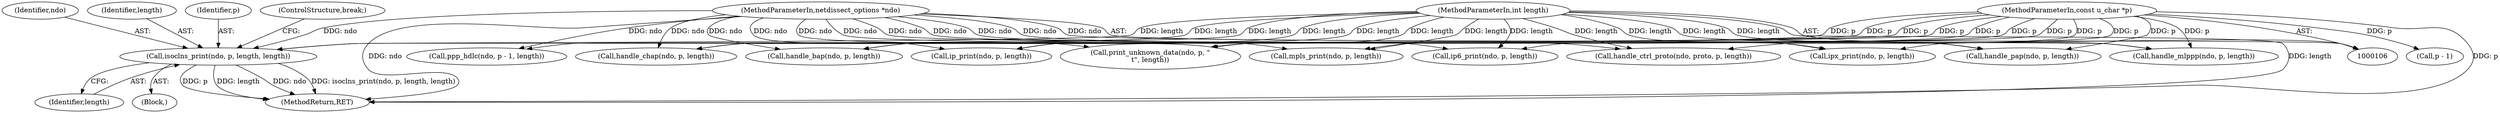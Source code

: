 digraph "1_tcpdump_1dcd10aceabbc03bf571ea32b892c522cbe923de_13@del" {
"1000189" [label="(Call,isoclns_print(ndo, p, length, length))"];
"1000107" [label="(MethodParameterIn,netdissect_options *ndo)"];
"1000109" [label="(MethodParameterIn,const u_char *p)"];
"1000110" [label="(MethodParameterIn,int length)"];
"1000197" [label="(Call,mpls_print(ndo, p, length))"];
"1000107" [label="(MethodParameterIn,netdissect_options *ndo)"];
"1000143" [label="(Call,handle_mlppp(ndo, p, length))"];
"1000136" [label="(Call,handle_ctrl_proto(ndo, proto, p, length))"];
"1000121" [label="(Call,p - 1)"];
"1000109" [label="(MethodParameterIn,const u_char *p)"];
"1000224" [label="(MethodReturn,RET)"];
"1000190" [label="(Identifier,ndo)"];
"1000192" [label="(Identifier,length)"];
"1000176" [label="(Call,ip6_print(ndo, p, length))"];
"1000189" [label="(Call,isoclns_print(ndo, p, length, length))"];
"1000119" [label="(Call,ppp_hdlc(ndo, p - 1, length))"];
"1000193" [label="(Identifier,length)"];
"1000183" [label="(Call,ipx_print(ndo, p, length))"];
"1000110" [label="(MethodParameterIn,int length)"];
"1000169" [label="(Call,ip_print(ndo, p, length))"];
"1000218" [label="(Call,print_unknown_data(ndo, p, \"\n\t\", length))"];
"1000191" [label="(Identifier,p)"];
"1000161" [label="(Call,handle_bap(ndo, p, length))"];
"1000194" [label="(ControlStructure,break;)"];
"1000128" [label="(Block,)"];
"1000149" [label="(Call,handle_chap(ndo, p, length))"];
"1000155" [label="(Call,handle_pap(ndo, p, length))"];
"1000189" -> "1000128"  [label="AST: "];
"1000189" -> "1000193"  [label="CFG: "];
"1000190" -> "1000189"  [label="AST: "];
"1000191" -> "1000189"  [label="AST: "];
"1000192" -> "1000189"  [label="AST: "];
"1000193" -> "1000189"  [label="AST: "];
"1000194" -> "1000189"  [label="CFG: "];
"1000189" -> "1000224"  [label="DDG: ndo"];
"1000189" -> "1000224"  [label="DDG: isoclns_print(ndo, p, length, length)"];
"1000189" -> "1000224"  [label="DDG: p"];
"1000189" -> "1000224"  [label="DDG: length"];
"1000107" -> "1000189"  [label="DDG: ndo"];
"1000109" -> "1000189"  [label="DDG: p"];
"1000110" -> "1000189"  [label="DDG: length"];
"1000107" -> "1000106"  [label="AST: "];
"1000107" -> "1000224"  [label="DDG: ndo"];
"1000107" -> "1000119"  [label="DDG: ndo"];
"1000107" -> "1000136"  [label="DDG: ndo"];
"1000107" -> "1000143"  [label="DDG: ndo"];
"1000107" -> "1000149"  [label="DDG: ndo"];
"1000107" -> "1000155"  [label="DDG: ndo"];
"1000107" -> "1000161"  [label="DDG: ndo"];
"1000107" -> "1000169"  [label="DDG: ndo"];
"1000107" -> "1000176"  [label="DDG: ndo"];
"1000107" -> "1000183"  [label="DDG: ndo"];
"1000107" -> "1000197"  [label="DDG: ndo"];
"1000107" -> "1000218"  [label="DDG: ndo"];
"1000109" -> "1000106"  [label="AST: "];
"1000109" -> "1000224"  [label="DDG: p"];
"1000109" -> "1000121"  [label="DDG: p"];
"1000109" -> "1000136"  [label="DDG: p"];
"1000109" -> "1000143"  [label="DDG: p"];
"1000109" -> "1000149"  [label="DDG: p"];
"1000109" -> "1000155"  [label="DDG: p"];
"1000109" -> "1000161"  [label="DDG: p"];
"1000109" -> "1000169"  [label="DDG: p"];
"1000109" -> "1000176"  [label="DDG: p"];
"1000109" -> "1000183"  [label="DDG: p"];
"1000109" -> "1000197"  [label="DDG: p"];
"1000109" -> "1000218"  [label="DDG: p"];
"1000110" -> "1000106"  [label="AST: "];
"1000110" -> "1000224"  [label="DDG: length"];
"1000110" -> "1000119"  [label="DDG: length"];
"1000110" -> "1000136"  [label="DDG: length"];
"1000110" -> "1000143"  [label="DDG: length"];
"1000110" -> "1000149"  [label="DDG: length"];
"1000110" -> "1000155"  [label="DDG: length"];
"1000110" -> "1000161"  [label="DDG: length"];
"1000110" -> "1000169"  [label="DDG: length"];
"1000110" -> "1000176"  [label="DDG: length"];
"1000110" -> "1000183"  [label="DDG: length"];
"1000110" -> "1000197"  [label="DDG: length"];
"1000110" -> "1000218"  [label="DDG: length"];
}
